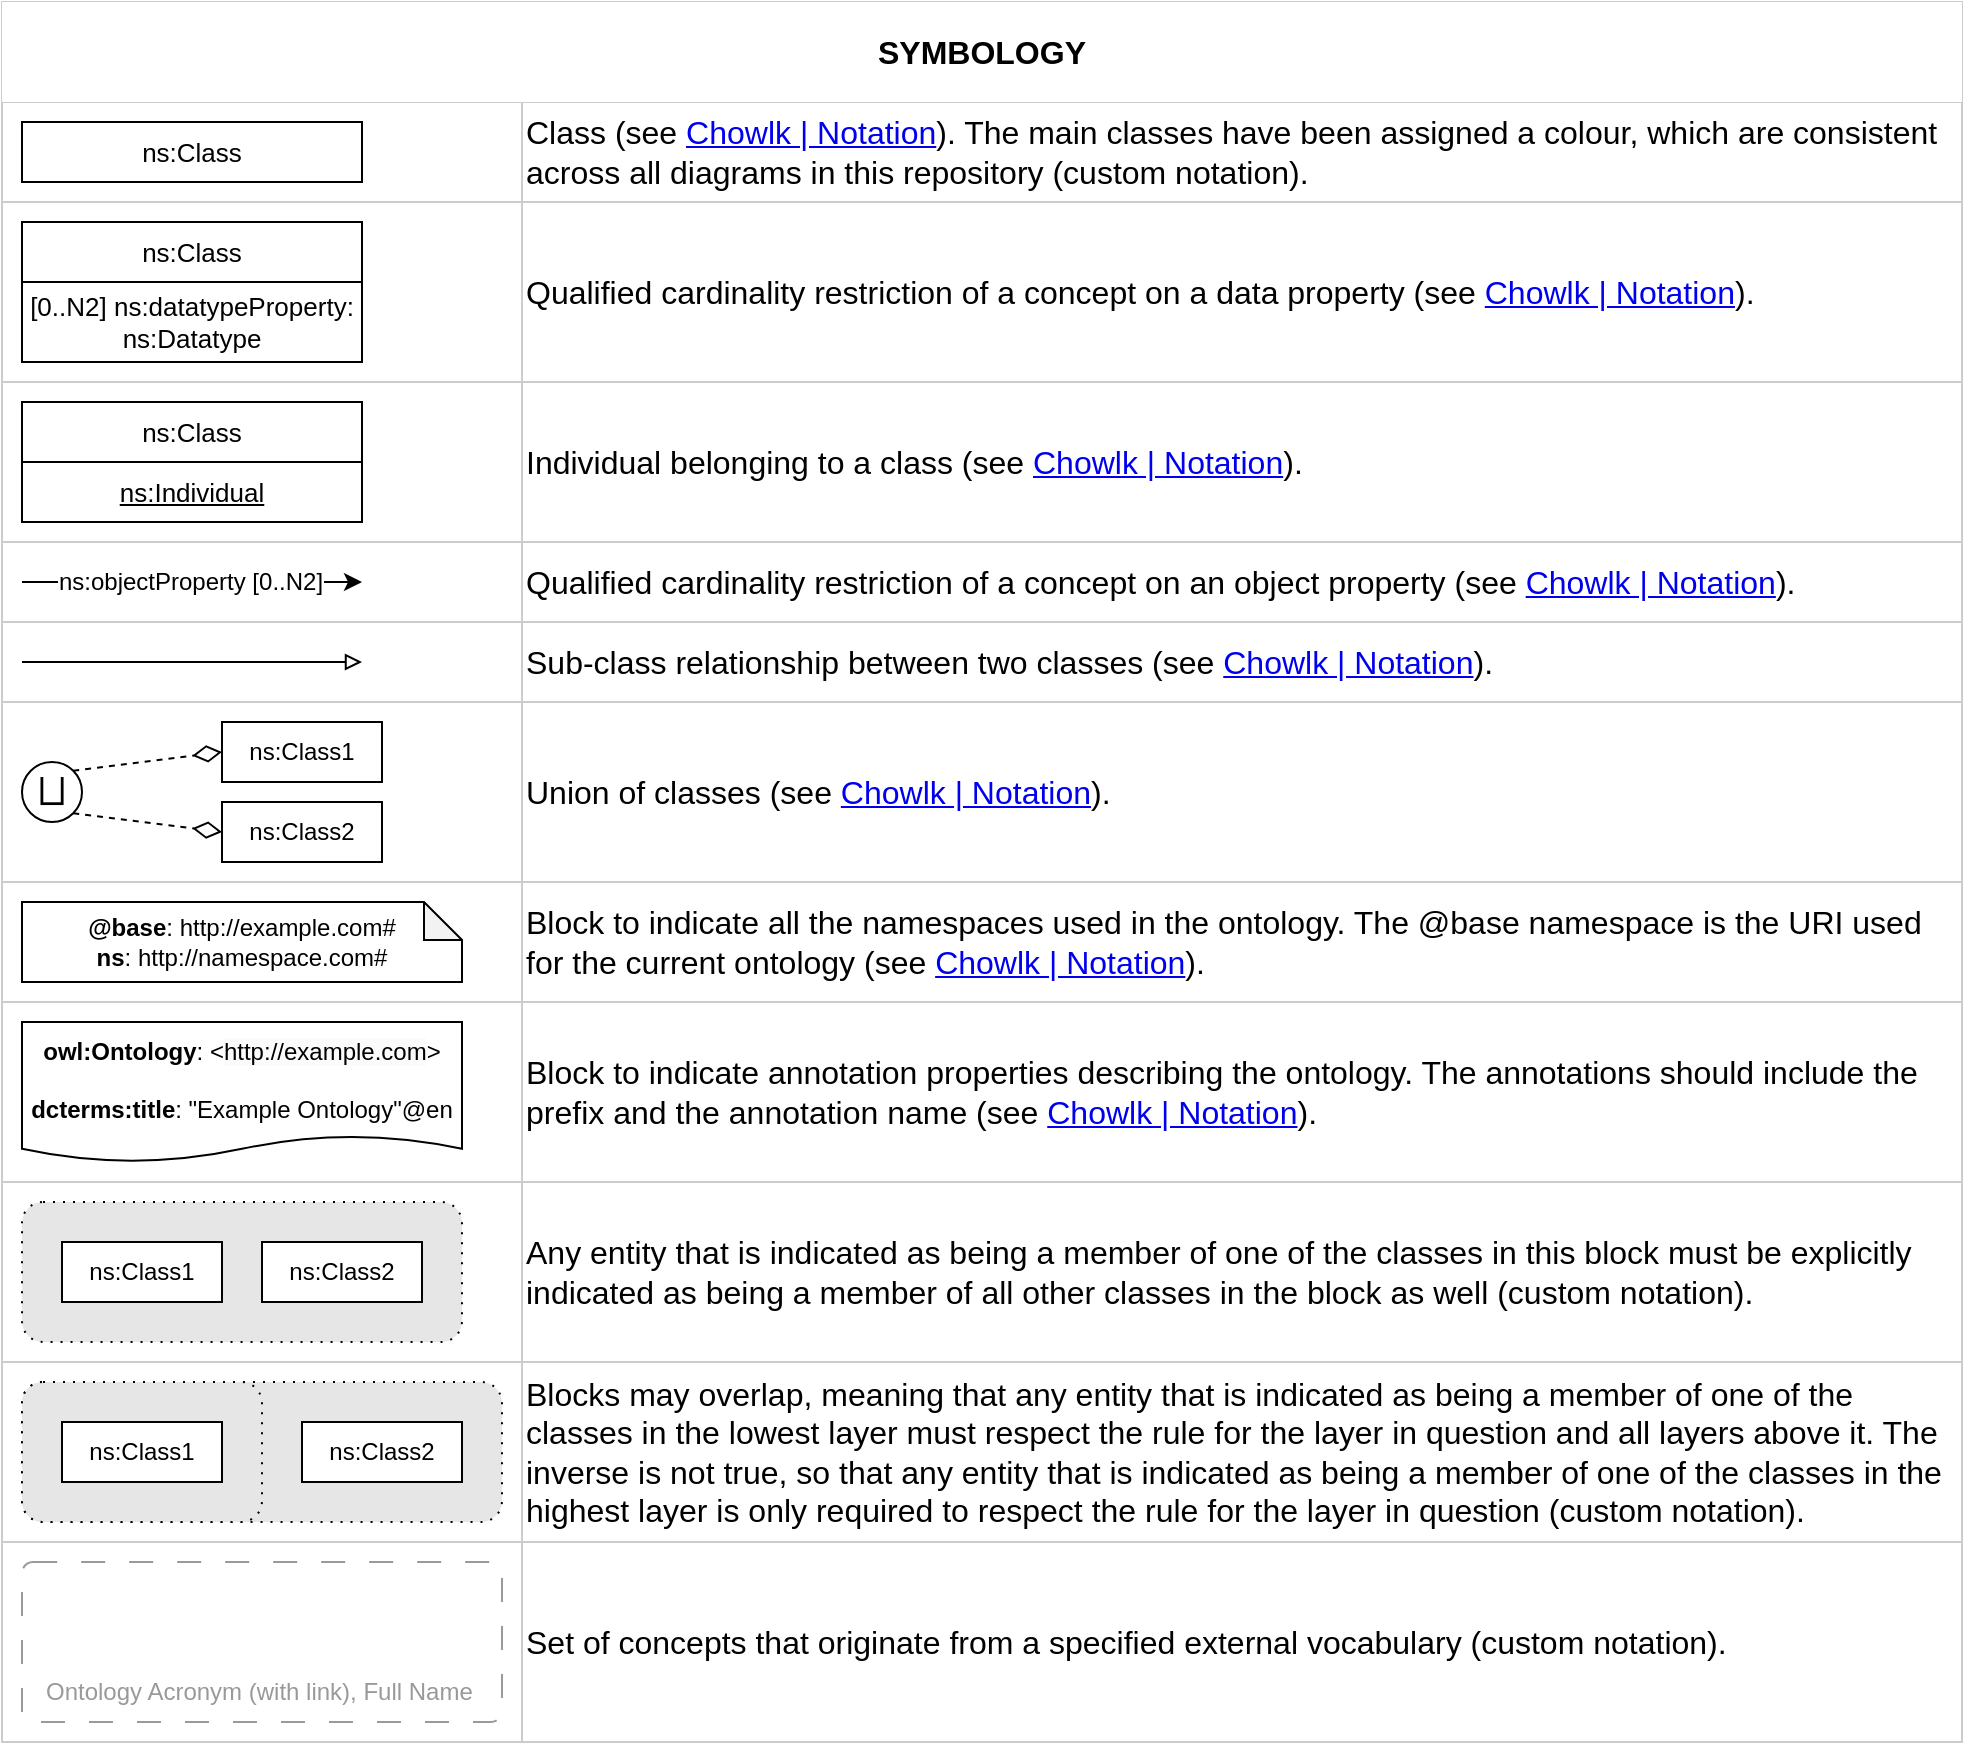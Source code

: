 <mxfile version="26.0.9">
  <diagram name="Page-1" id="Q6YgsCP4f9UI9eo_PC5J">
    <mxGraphModel dx="1434" dy="2053" grid="1" gridSize="10" guides="1" tooltips="1" connect="1" arrows="1" fold="1" page="1" pageScale="1" pageWidth="827" pageHeight="1169" math="0" shadow="0">
      <root>
        <mxCell id="0" />
        <mxCell id="1" parent="0" />
        <mxCell id="V8MGVwaTu69svF25npwr-1" value="" style="shape=table;startSize=0;container=1;collapsible=0;childLayout=tableLayout;fontSize=16;strokeColor=#CCCCCC;" parent="1" vertex="1">
          <mxGeometry x="40" y="-1120" width="980" height="870" as="geometry" />
        </mxCell>
        <mxCell id="V8MGVwaTu69svF25npwr-2" style="shape=tableRow;horizontal=0;startSize=0;swimlaneHead=0;swimlaneBody=0;strokeColor=inherit;top=0;left=0;bottom=0;right=0;collapsible=0;dropTarget=0;fillColor=default;points=[[0,0.5],[1,0.5]];portConstraint=eastwest;fontSize=16;" parent="V8MGVwaTu69svF25npwr-1" vertex="1">
          <mxGeometry width="980" height="50" as="geometry" />
        </mxCell>
        <mxCell id="V8MGVwaTu69svF25npwr-3" value="&lt;b&gt;SYMBOLOGY&lt;/b&gt;" style="shape=partialRectangle;html=1;whiteSpace=wrap;connectable=0;strokeColor=inherit;overflow=hidden;fillColor=none;top=0;left=0;bottom=0;right=0;pointerEvents=1;fontSize=16;rowspan=1;colspan=2;" parent="V8MGVwaTu69svF25npwr-2" vertex="1">
          <mxGeometry width="980" height="50" as="geometry">
            <mxRectangle width="260" height="50" as="alternateBounds" />
          </mxGeometry>
        </mxCell>
        <mxCell id="V8MGVwaTu69svF25npwr-4" style="shape=partialRectangle;html=1;whiteSpace=wrap;connectable=0;strokeColor=inherit;overflow=hidden;fillColor=none;top=0;left=0;bottom=0;right=0;pointerEvents=1;fontSize=16;align=left;" parent="V8MGVwaTu69svF25npwr-2" vertex="1" visible="0">
          <mxGeometry x="260" width="720" height="50" as="geometry">
            <mxRectangle width="720" height="50" as="alternateBounds" />
          </mxGeometry>
        </mxCell>
        <mxCell id="V8MGVwaTu69svF25npwr-5" value="" style="shape=tableRow;horizontal=0;startSize=0;swimlaneHead=0;swimlaneBody=0;strokeColor=inherit;top=0;left=0;bottom=0;right=0;collapsible=0;dropTarget=0;fillColor=none;points=[[0,0.5],[1,0.5]];portConstraint=eastwest;fontSize=16;" parent="V8MGVwaTu69svF25npwr-1" vertex="1">
          <mxGeometry y="50" width="980" height="50" as="geometry" />
        </mxCell>
        <mxCell id="V8MGVwaTu69svF25npwr-6" value="" style="shape=partialRectangle;html=1;whiteSpace=wrap;connectable=0;strokeColor=inherit;overflow=hidden;fillColor=none;top=0;left=0;bottom=0;right=0;pointerEvents=1;fontSize=16;" parent="V8MGVwaTu69svF25npwr-5" vertex="1">
          <mxGeometry width="260" height="50" as="geometry">
            <mxRectangle width="260" height="50" as="alternateBounds" />
          </mxGeometry>
        </mxCell>
        <mxCell id="V8MGVwaTu69svF25npwr-7" value="Class (see&amp;nbsp;&lt;a href=&quot;https://chowlk.linkeddata.es/notation.html&quot;&gt;Chowlk | Notation&lt;/a&gt;). The main classes have been assigned a colour, which are consistent across all diagrams in this repository (custom notation)." style="shape=partialRectangle;html=1;whiteSpace=wrap;connectable=0;strokeColor=inherit;overflow=hidden;fillColor=none;top=0;left=0;bottom=0;right=0;pointerEvents=1;fontSize=16;align=left;" parent="V8MGVwaTu69svF25npwr-5" vertex="1">
          <mxGeometry x="260" width="720" height="50" as="geometry">
            <mxRectangle width="720" height="50" as="alternateBounds" />
          </mxGeometry>
        </mxCell>
        <mxCell id="V8MGVwaTu69svF25npwr-8" value="" style="shape=tableRow;horizontal=0;startSize=0;swimlaneHead=0;swimlaneBody=0;strokeColor=inherit;top=0;left=0;bottom=0;right=0;collapsible=0;dropTarget=0;fillColor=none;points=[[0,0.5],[1,0.5]];portConstraint=eastwest;fontSize=16;" parent="V8MGVwaTu69svF25npwr-1" vertex="1">
          <mxGeometry y="100" width="980" height="90" as="geometry" />
        </mxCell>
        <mxCell id="V8MGVwaTu69svF25npwr-9" value="" style="shape=partialRectangle;html=1;whiteSpace=wrap;connectable=0;strokeColor=inherit;overflow=hidden;fillColor=none;top=0;left=0;bottom=0;right=0;pointerEvents=1;fontSize=16;" parent="V8MGVwaTu69svF25npwr-8" vertex="1">
          <mxGeometry width="260" height="90" as="geometry">
            <mxRectangle width="260" height="90" as="alternateBounds" />
          </mxGeometry>
        </mxCell>
        <mxCell id="V8MGVwaTu69svF25npwr-10" value="Qualified cardinality restriction of a concept on a data property&amp;nbsp;(see&amp;nbsp;&lt;a href=&quot;https://chowlk.linkeddata.es/notation.html&quot;&gt;Chowlk | Notation&lt;/a&gt;)." style="shape=partialRectangle;html=1;whiteSpace=wrap;connectable=0;strokeColor=inherit;overflow=hidden;fillColor=none;top=0;left=0;bottom=0;right=0;pointerEvents=1;fontSize=16;align=left;" parent="V8MGVwaTu69svF25npwr-8" vertex="1">
          <mxGeometry x="260" width="720" height="90" as="geometry">
            <mxRectangle width="720" height="90" as="alternateBounds" />
          </mxGeometry>
        </mxCell>
        <mxCell id="V8MGVwaTu69svF25npwr-11" value="" style="shape=tableRow;horizontal=0;startSize=0;swimlaneHead=0;swimlaneBody=0;strokeColor=inherit;top=0;left=0;bottom=0;right=0;collapsible=0;dropTarget=0;fillColor=none;points=[[0,0.5],[1,0.5]];portConstraint=eastwest;fontSize=16;" parent="V8MGVwaTu69svF25npwr-1" vertex="1">
          <mxGeometry y="190" width="980" height="80" as="geometry" />
        </mxCell>
        <mxCell id="V8MGVwaTu69svF25npwr-12" value="" style="shape=partialRectangle;html=1;whiteSpace=wrap;connectable=0;strokeColor=inherit;overflow=hidden;fillColor=none;top=0;left=0;bottom=0;right=0;pointerEvents=1;fontSize=16;" parent="V8MGVwaTu69svF25npwr-11" vertex="1">
          <mxGeometry width="260" height="80" as="geometry">
            <mxRectangle width="260" height="80" as="alternateBounds" />
          </mxGeometry>
        </mxCell>
        <mxCell id="V8MGVwaTu69svF25npwr-13" value="Individual belonging to a class (see&amp;nbsp;&lt;a href=&quot;https://chowlk.linkeddata.es/notation.html&quot;&gt;Chowlk | Notation&lt;/a&gt;)." style="shape=partialRectangle;html=1;whiteSpace=wrap;connectable=0;strokeColor=inherit;overflow=hidden;fillColor=none;top=0;left=0;bottom=0;right=0;pointerEvents=1;fontSize=16;align=left;" parent="V8MGVwaTu69svF25npwr-11" vertex="1">
          <mxGeometry x="260" width="720" height="80" as="geometry">
            <mxRectangle width="720" height="80" as="alternateBounds" />
          </mxGeometry>
        </mxCell>
        <mxCell id="V8MGVwaTu69svF25npwr-14" style="shape=tableRow;horizontal=0;startSize=0;swimlaneHead=0;swimlaneBody=0;strokeColor=inherit;top=0;left=0;bottom=0;right=0;collapsible=0;dropTarget=0;fillColor=none;points=[[0,0.5],[1,0.5]];portConstraint=eastwest;fontSize=16;" parent="V8MGVwaTu69svF25npwr-1" vertex="1">
          <mxGeometry y="270" width="980" height="40" as="geometry" />
        </mxCell>
        <mxCell id="V8MGVwaTu69svF25npwr-15" style="shape=partialRectangle;html=1;whiteSpace=wrap;connectable=0;strokeColor=inherit;overflow=hidden;fillColor=none;top=0;left=0;bottom=0;right=0;pointerEvents=1;fontSize=16;" parent="V8MGVwaTu69svF25npwr-14" vertex="1">
          <mxGeometry width="260" height="40" as="geometry">
            <mxRectangle width="260" height="40" as="alternateBounds" />
          </mxGeometry>
        </mxCell>
        <mxCell id="V8MGVwaTu69svF25npwr-16" value="Qualified cardinality restriction of a concept on an object property&amp;nbsp;(see&amp;nbsp;&lt;a href=&quot;https://chowlk.linkeddata.es/notation.html&quot;&gt;Chowlk | Notation&lt;/a&gt;)." style="shape=partialRectangle;html=1;whiteSpace=wrap;connectable=0;strokeColor=inherit;overflow=hidden;fillColor=none;top=0;left=0;bottom=0;right=0;pointerEvents=1;fontSize=16;align=left;" parent="V8MGVwaTu69svF25npwr-14" vertex="1">
          <mxGeometry x="260" width="720" height="40" as="geometry">
            <mxRectangle width="720" height="40" as="alternateBounds" />
          </mxGeometry>
        </mxCell>
        <mxCell id="V8MGVwaTu69svF25npwr-17" style="shape=tableRow;horizontal=0;startSize=0;swimlaneHead=0;swimlaneBody=0;strokeColor=inherit;top=0;left=0;bottom=0;right=0;collapsible=0;dropTarget=0;fillColor=none;points=[[0,0.5],[1,0.5]];portConstraint=eastwest;fontSize=16;" parent="V8MGVwaTu69svF25npwr-1" vertex="1">
          <mxGeometry y="310" width="980" height="40" as="geometry" />
        </mxCell>
        <mxCell id="V8MGVwaTu69svF25npwr-18" style="shape=partialRectangle;html=1;whiteSpace=wrap;connectable=0;strokeColor=inherit;overflow=hidden;fillColor=none;top=0;left=0;bottom=0;right=0;pointerEvents=1;fontSize=16;" parent="V8MGVwaTu69svF25npwr-17" vertex="1">
          <mxGeometry width="260" height="40" as="geometry">
            <mxRectangle width="260" height="40" as="alternateBounds" />
          </mxGeometry>
        </mxCell>
        <mxCell id="V8MGVwaTu69svF25npwr-19" value="Sub-class relationship between two classes&amp;nbsp;(see&amp;nbsp;&lt;a href=&quot;https://chowlk.linkeddata.es/notation.html&quot;&gt;Chowlk | Notation&lt;/a&gt;)." style="shape=partialRectangle;html=1;whiteSpace=wrap;connectable=0;strokeColor=inherit;overflow=hidden;fillColor=none;top=0;left=0;bottom=0;right=0;pointerEvents=1;fontSize=16;align=left;" parent="V8MGVwaTu69svF25npwr-17" vertex="1">
          <mxGeometry x="260" width="720" height="40" as="geometry">
            <mxRectangle width="720" height="40" as="alternateBounds" />
          </mxGeometry>
        </mxCell>
        <mxCell id="V8MGVwaTu69svF25npwr-20" style="shape=tableRow;horizontal=0;startSize=0;swimlaneHead=0;swimlaneBody=0;strokeColor=inherit;top=0;left=0;bottom=0;right=0;collapsible=0;dropTarget=0;fillColor=none;points=[[0,0.5],[1,0.5]];portConstraint=eastwest;fontSize=16;" parent="V8MGVwaTu69svF25npwr-1" vertex="1">
          <mxGeometry y="350" width="980" height="90" as="geometry" />
        </mxCell>
        <mxCell id="V8MGVwaTu69svF25npwr-21" style="shape=partialRectangle;html=1;whiteSpace=wrap;connectable=0;strokeColor=inherit;overflow=hidden;fillColor=none;top=0;left=0;bottom=0;right=0;pointerEvents=1;fontSize=16;" parent="V8MGVwaTu69svF25npwr-20" vertex="1">
          <mxGeometry width="260" height="90" as="geometry">
            <mxRectangle width="260" height="90" as="alternateBounds" />
          </mxGeometry>
        </mxCell>
        <mxCell id="V8MGVwaTu69svF25npwr-22" value="Union of classes&amp;nbsp;(see&amp;nbsp;&lt;a href=&quot;https://chowlk.linkeddata.es/notation.html&quot;&gt;Chowlk | Notation&lt;/a&gt;)." style="shape=partialRectangle;html=1;whiteSpace=wrap;connectable=0;strokeColor=inherit;overflow=hidden;fillColor=none;top=0;left=0;bottom=0;right=0;pointerEvents=1;fontSize=16;align=left;" parent="V8MGVwaTu69svF25npwr-20" vertex="1">
          <mxGeometry x="260" width="720" height="90" as="geometry">
            <mxRectangle width="720" height="90" as="alternateBounds" />
          </mxGeometry>
        </mxCell>
        <mxCell id="V8MGVwaTu69svF25npwr-23" style="shape=tableRow;horizontal=0;startSize=0;swimlaneHead=0;swimlaneBody=0;strokeColor=inherit;top=0;left=0;bottom=0;right=0;collapsible=0;dropTarget=0;fillColor=none;points=[[0,0.5],[1,0.5]];portConstraint=eastwest;fontSize=16;" parent="V8MGVwaTu69svF25npwr-1" vertex="1">
          <mxGeometry y="440" width="980" height="60" as="geometry" />
        </mxCell>
        <mxCell id="V8MGVwaTu69svF25npwr-24" style="shape=partialRectangle;html=1;whiteSpace=wrap;connectable=0;strokeColor=inherit;overflow=hidden;fillColor=none;top=0;left=0;bottom=0;right=0;pointerEvents=1;fontSize=16;" parent="V8MGVwaTu69svF25npwr-23" vertex="1">
          <mxGeometry width="260" height="60" as="geometry">
            <mxRectangle width="260" height="60" as="alternateBounds" />
          </mxGeometry>
        </mxCell>
        <mxCell id="V8MGVwaTu69svF25npwr-25" value="Block to indicate all the namespaces used in the ontology. The @base namespace is the URI used for the current ontology&amp;nbsp;(see&amp;nbsp;&lt;a href=&quot;https://chowlk.linkeddata.es/notation.html&quot;&gt;Chowlk | Notation&lt;/a&gt;)." style="shape=partialRectangle;html=1;whiteSpace=wrap;connectable=0;strokeColor=inherit;overflow=hidden;fillColor=none;top=0;left=0;bottom=0;right=0;pointerEvents=1;fontSize=16;align=left;" parent="V8MGVwaTu69svF25npwr-23" vertex="1">
          <mxGeometry x="260" width="720" height="60" as="geometry">
            <mxRectangle width="720" height="60" as="alternateBounds" />
          </mxGeometry>
        </mxCell>
        <mxCell id="V8MGVwaTu69svF25npwr-26" style="shape=tableRow;horizontal=0;startSize=0;swimlaneHead=0;swimlaneBody=0;strokeColor=inherit;top=0;left=0;bottom=0;right=0;collapsible=0;dropTarget=0;fillColor=none;points=[[0,0.5],[1,0.5]];portConstraint=eastwest;fontSize=16;" parent="V8MGVwaTu69svF25npwr-1" vertex="1">
          <mxGeometry y="500" width="980" height="90" as="geometry" />
        </mxCell>
        <mxCell id="V8MGVwaTu69svF25npwr-27" style="shape=partialRectangle;html=1;whiteSpace=wrap;connectable=0;strokeColor=inherit;overflow=hidden;fillColor=none;top=0;left=0;bottom=0;right=0;pointerEvents=1;fontSize=16;" parent="V8MGVwaTu69svF25npwr-26" vertex="1">
          <mxGeometry width="260" height="90" as="geometry">
            <mxRectangle width="260" height="90" as="alternateBounds" />
          </mxGeometry>
        </mxCell>
        <mxCell id="V8MGVwaTu69svF25npwr-28" value="Block to indicate annotation properties describing the ontology. The annotations should include the prefix and the annotation name&amp;nbsp;(see&amp;nbsp;&lt;a href=&quot;https://chowlk.linkeddata.es/notation.html&quot;&gt;Chowlk | Notation&lt;/a&gt;)." style="shape=partialRectangle;html=1;whiteSpace=wrap;connectable=0;strokeColor=inherit;overflow=hidden;fillColor=none;top=0;left=0;bottom=0;right=0;pointerEvents=1;fontSize=16;align=left;" parent="V8MGVwaTu69svF25npwr-26" vertex="1">
          <mxGeometry x="260" width="720" height="90" as="geometry">
            <mxRectangle width="720" height="90" as="alternateBounds" />
          </mxGeometry>
        </mxCell>
        <mxCell id="V8MGVwaTu69svF25npwr-29" style="shape=tableRow;horizontal=0;startSize=0;swimlaneHead=0;swimlaneBody=0;strokeColor=inherit;top=0;left=0;bottom=0;right=0;collapsible=0;dropTarget=0;fillColor=none;points=[[0,0.5],[1,0.5]];portConstraint=eastwest;fontSize=16;" parent="V8MGVwaTu69svF25npwr-1" vertex="1">
          <mxGeometry y="590" width="980" height="90" as="geometry" />
        </mxCell>
        <mxCell id="V8MGVwaTu69svF25npwr-30" style="shape=partialRectangle;html=1;whiteSpace=wrap;connectable=0;strokeColor=inherit;overflow=hidden;fillColor=none;top=0;left=0;bottom=0;right=0;pointerEvents=1;fontSize=16;" parent="V8MGVwaTu69svF25npwr-29" vertex="1">
          <mxGeometry width="260" height="90" as="geometry">
            <mxRectangle width="260" height="90" as="alternateBounds" />
          </mxGeometry>
        </mxCell>
        <mxCell id="V8MGVwaTu69svF25npwr-31" value="Any entity that is indicated as being a member of one of the classes in this block must be explicitly indicated as being a member of all other classes in the block as well (custom notation)." style="shape=partialRectangle;html=1;whiteSpace=wrap;connectable=0;strokeColor=inherit;overflow=hidden;fillColor=none;top=0;left=0;bottom=0;right=0;pointerEvents=1;fontSize=16;align=left;" parent="V8MGVwaTu69svF25npwr-29" vertex="1">
          <mxGeometry x="260" width="720" height="90" as="geometry">
            <mxRectangle width="720" height="90" as="alternateBounds" />
          </mxGeometry>
        </mxCell>
        <mxCell id="V8MGVwaTu69svF25npwr-32" style="shape=tableRow;horizontal=0;startSize=0;swimlaneHead=0;swimlaneBody=0;strokeColor=inherit;top=0;left=0;bottom=0;right=0;collapsible=0;dropTarget=0;fillColor=none;points=[[0,0.5],[1,0.5]];portConstraint=eastwest;fontSize=16;" parent="V8MGVwaTu69svF25npwr-1" vertex="1">
          <mxGeometry y="680" width="980" height="90" as="geometry" />
        </mxCell>
        <mxCell id="V8MGVwaTu69svF25npwr-33" style="shape=partialRectangle;html=1;whiteSpace=wrap;connectable=0;strokeColor=inherit;overflow=hidden;fillColor=none;top=0;left=0;bottom=0;right=0;pointerEvents=1;fontSize=16;" parent="V8MGVwaTu69svF25npwr-32" vertex="1">
          <mxGeometry width="260" height="90" as="geometry">
            <mxRectangle width="260" height="90" as="alternateBounds" />
          </mxGeometry>
        </mxCell>
        <mxCell id="V8MGVwaTu69svF25npwr-34" value="Blocks may overlap, meaning that any entity that is indicated as being a member of one of the classes&amp;nbsp;in the lowest layer must respect the rule for the layer in question and all layers above it. The inverse is not true, so that any entity that is indicated as being a member of one of the classes&amp;nbsp;in the highest layer is only required to respect the rule for the layer in question&amp;nbsp;(custom notation)." style="shape=partialRectangle;html=1;whiteSpace=wrap;connectable=0;strokeColor=inherit;overflow=hidden;fillColor=none;top=0;left=0;bottom=0;right=0;pointerEvents=1;fontSize=16;align=left;" parent="V8MGVwaTu69svF25npwr-32" vertex="1">
          <mxGeometry x="260" width="720" height="90" as="geometry">
            <mxRectangle width="720" height="90" as="alternateBounds" />
          </mxGeometry>
        </mxCell>
        <mxCell id="V8MGVwaTu69svF25npwr-35" style="shape=tableRow;horizontal=0;startSize=0;swimlaneHead=0;swimlaneBody=0;strokeColor=inherit;top=0;left=0;bottom=0;right=0;collapsible=0;dropTarget=0;fillColor=none;points=[[0,0.5],[1,0.5]];portConstraint=eastwest;fontSize=16;" parent="V8MGVwaTu69svF25npwr-1" vertex="1">
          <mxGeometry y="770" width="980" height="100" as="geometry" />
        </mxCell>
        <mxCell id="V8MGVwaTu69svF25npwr-36" style="shape=partialRectangle;html=1;whiteSpace=wrap;connectable=0;strokeColor=inherit;overflow=hidden;fillColor=none;top=0;left=0;bottom=0;right=0;pointerEvents=1;fontSize=16;" parent="V8MGVwaTu69svF25npwr-35" vertex="1">
          <mxGeometry width="260" height="100" as="geometry">
            <mxRectangle width="260" height="100" as="alternateBounds" />
          </mxGeometry>
        </mxCell>
        <mxCell id="V8MGVwaTu69svF25npwr-37" value="Set of concepts that originate from a specified external vocabulary (custom notation)." style="shape=partialRectangle;html=1;whiteSpace=wrap;connectable=0;strokeColor=inherit;overflow=hidden;fillColor=none;top=0;left=0;bottom=0;right=0;pointerEvents=1;fontSize=16;align=left;" parent="V8MGVwaTu69svF25npwr-35" vertex="1">
          <mxGeometry x="260" width="720" height="100" as="geometry">
            <mxRectangle width="720" height="100" as="alternateBounds" />
          </mxGeometry>
        </mxCell>
        <mxCell id="V8MGVwaTu69svF25npwr-41" value="ns:Class" style="rounded=0;whiteSpace=wrap;html=1;strokeWidth=1;fontStyle=0;fontSize=13;verticalAlign=middle;" parent="1" vertex="1">
          <mxGeometry x="50" y="-1060" width="170" height="30" as="geometry" />
        </mxCell>
        <mxCell id="V8MGVwaTu69svF25npwr-42" value="&lt;u&gt;ns:Individual&lt;/u&gt;" style="rounded=0;whiteSpace=wrap;html=1;strokeWidth=1;fontStyle=0;fontSize=13;verticalAlign=middle;" parent="1" vertex="1">
          <mxGeometry x="50" y="-890" width="170" height="30" as="geometry" />
        </mxCell>
        <mxCell id="V8MGVwaTu69svF25npwr-44" value="ns:Class" style="rounded=0;whiteSpace=wrap;html=1;strokeWidth=1;fontStyle=0;fontSize=13;verticalAlign=middle;" parent="1" vertex="1">
          <mxGeometry x="50" y="-1010" width="170" height="30" as="geometry" />
        </mxCell>
        <mxCell id="V8MGVwaTu69svF25npwr-45" value="[0..N2] ns:datatypeProperty: ns:Datatype" style="rounded=0;whiteSpace=wrap;html=1;strokeWidth=1;fontStyle=0;fontSize=13;verticalAlign=middle;" parent="1" vertex="1">
          <mxGeometry x="50" y="-980" width="170" height="40" as="geometry" />
        </mxCell>
        <mxCell id="V8MGVwaTu69svF25npwr-50" style="edgeStyle=orthogonalEdgeStyle;rounded=0;orthogonalLoop=1;jettySize=auto;html=1;endArrow=block;endFill=0;jumpStyle=arc;" parent="1" edge="1">
          <mxGeometry relative="1" as="geometry">
            <mxPoint x="50" y="-790" as="sourcePoint" />
            <mxPoint x="220" y="-790" as="targetPoint" />
          </mxGeometry>
        </mxCell>
        <mxCell id="V8MGVwaTu69svF25npwr-51" style="edgeStyle=orthogonalEdgeStyle;rounded=0;orthogonalLoop=1;jettySize=auto;html=1;jumpStyle=arc;" parent="1" edge="1">
          <mxGeometry relative="1" as="geometry">
            <mxPoint x="50" y="-830" as="sourcePoint" />
            <mxPoint x="220" y="-830" as="targetPoint" />
          </mxGeometry>
        </mxCell>
        <mxCell id="V8MGVwaTu69svF25npwr-52" value="&lt;font style=&quot;font-size: 12px;&quot;&gt;ns:objectProperty [0..N2]&lt;/font&gt;" style="edgeLabel;html=1;align=center;verticalAlign=middle;resizable=0;points=[];" parent="V8MGVwaTu69svF25npwr-51" vertex="1" connectable="0">
          <mxGeometry x="0.195" relative="1" as="geometry">
            <mxPoint x="-18" as="offset" />
          </mxGeometry>
        </mxCell>
        <mxCell id="V8MGVwaTu69svF25npwr-59" value="ns:Class" style="rounded=0;whiteSpace=wrap;html=1;strokeWidth=1;fontStyle=0;fontSize=13;verticalAlign=middle;" parent="1" vertex="1">
          <mxGeometry x="50" y="-920" width="170" height="30" as="geometry" />
        </mxCell>
        <mxCell id="V8MGVwaTu69svF25npwr-61" value="" style="rounded=1;whiteSpace=wrap;html=1;snapToPoint=1;points=[[0.1,0],[0.2,0],[0.3,0],[0.4,0],[0.5,0],[0.6,0],[0.7,0],[0.8,0],[0.9,0],[0,0.1],[0,0.3],[0,0.5],[0,0.7],[0,0.9],[0.1,1],[0.2,1],[0.3,1],[0.4,1],[0.5,1],[0.6,1],[0.7,1],[0.8,1],[0.9,1],[1,0.1],[1,0.3],[1,0.5],[1,0.7],[1,0.9]];fillColor=#E6E6E6;dashed=1;dashPattern=1 4;" parent="1" vertex="1">
          <mxGeometry x="50" y="-520" width="220" height="70" as="geometry" />
        </mxCell>
        <mxCell id="V8MGVwaTu69svF25npwr-63" value="" style="rounded=1;whiteSpace=wrap;html=1;snapToPoint=1;points=[[0.1,0],[0.2,0],[0.3,0],[0.4,0],[0.5,0],[0.6,0],[0.7,0],[0.8,0],[0.9,0],[0,0.1],[0,0.3],[0,0.5],[0,0.7],[0,0.9],[0.1,1],[0.2,1],[0.3,1],[0.4,1],[0.5,1],[0.6,1],[0.7,1],[0.8,1],[0.9,1],[1,0.1],[1,0.3],[1,0.5],[1,0.7],[1,0.9]];fillColor=none;dashed=1;dashPattern=12 12;strokeColor=#999999;arcSize=7;" parent="1" vertex="1">
          <mxGeometry x="50" y="-340" width="240" height="80" as="geometry" />
        </mxCell>
        <mxCell id="V8MGVwaTu69svF25npwr-64" value="&lt;div&gt;Ontology Acronym (with link), Full Name&lt;/div&gt;" style="text;html=1;align=left;verticalAlign=middle;resizable=0;points=[];autosize=1;strokeColor=none;fillColor=none;fontColor=#999999;" parent="1" vertex="1">
          <mxGeometry x="60" y="-290" width="240" height="30" as="geometry" />
        </mxCell>
        <mxCell id="V8MGVwaTu69svF25npwr-65" value="ns:Class2" style="rounded=0;whiteSpace=wrap;html=1;snapToPoint=1;points=[[0.1,0],[0.2,0],[0.3,0],[0.4,0],[0.5,0],[0.6,0],[0.7,0],[0.8,0],[0.9,0],[0,0.1],[0,0.3],[0,0.5],[0,0.7],[0,0.9],[0.1,1],[0.2,1],[0.3,1],[0.4,1],[0.5,1],[0.6,1],[0.7,1],[0.8,1],[0.9,1],[1,0.1],[1,0.3],[1,0.5],[1,0.7],[1,0.9]];" parent="1" vertex="1">
          <mxGeometry x="150" y="-720" width="80" height="30" as="geometry" />
        </mxCell>
        <mxCell id="V8MGVwaTu69svF25npwr-66" value="ns:Class1" style="rounded=0;whiteSpace=wrap;html=1;snapToPoint=1;points=[[0.1,0],[0.2,0],[0.3,0],[0.4,0],[0.5,0],[0.6,0],[0.7,0],[0.8,0],[0.9,0],[0,0.1],[0,0.3],[0,0.5],[0,0.7],[0,0.9],[0.1,1],[0.2,1],[0.3,1],[0.4,1],[0.5,1],[0.6,1],[0.7,1],[0.8,1],[0.9,1],[1,0.1],[1,0.3],[1,0.5],[1,0.7],[1,0.9]];" parent="1" vertex="1">
          <mxGeometry x="150" y="-760" width="80" height="30" as="geometry" />
        </mxCell>
        <mxCell id="V8MGVwaTu69svF25npwr-67" value="" style="group" parent="1" vertex="1" connectable="0">
          <mxGeometry x="50" y="-740" width="30" height="30" as="geometry" />
        </mxCell>
        <mxCell id="V8MGVwaTu69svF25npwr-68" value="&lt;span class=&quot;st&quot;&gt;⨆&lt;/span&gt;" style="ellipse;whiteSpace=wrap;html=1;aspect=fixed;fontSize=17;" parent="V8MGVwaTu69svF25npwr-67" vertex="1">
          <mxGeometry width="30" height="30" as="geometry" />
        </mxCell>
        <mxCell id="V8MGVwaTu69svF25npwr-69" value="" style="endArrow=diamondThin;endSize=12;html=1;fontColor=#000099;exitX=1;exitY=0;exitDx=0;exitDy=0;endFill=0;dashed=1;entryX=0;entryY=0.5;entryDx=0;entryDy=0;arcSize=0;rounded=0;" parent="1" source="V8MGVwaTu69svF25npwr-68" target="V8MGVwaTu69svF25npwr-66" edge="1">
          <mxGeometry width="50" height="50" relative="1" as="geometry">
            <mxPoint x="-112" y="-675" as="sourcePoint" />
            <mxPoint x="103" y="-710" as="targetPoint" />
          </mxGeometry>
        </mxCell>
        <mxCell id="V8MGVwaTu69svF25npwr-70" value="" style="endArrow=diamondThin;endSize=12;html=1;fontColor=#000099;exitX=1;exitY=1;exitDx=0;exitDy=0;endFill=0;dashed=1;entryX=0;entryY=0.5;entryDx=0;entryDy=0;arcSize=0;rounded=0;" parent="1" source="V8MGVwaTu69svF25npwr-68" target="V8MGVwaTu69svF25npwr-65" edge="1">
          <mxGeometry width="50" height="50" relative="1" as="geometry">
            <mxPoint x="71.607" y="-685.607" as="sourcePoint" />
            <mxPoint x="103" y="-590" as="targetPoint" />
          </mxGeometry>
        </mxCell>
        <mxCell id="V8MGVwaTu69svF25npwr-71" value="&lt;div&gt;&lt;b&gt;@base&lt;/b&gt;: http://example.com#&lt;/div&gt;&lt;div&gt;&lt;b&gt;ns&lt;/b&gt;:&amp;nbsp;&lt;span style=&quot;background-color: transparent; color: light-dark(rgb(0, 0, 0), rgb(255, 255, 255));&quot;&gt;http://namespace.com#&lt;/span&gt;&lt;/div&gt;" style="shape=note;whiteSpace=wrap;html=1;backgroundOutline=1;darkOpacity=0.05;size=19;" parent="1" vertex="1">
          <mxGeometry x="50" y="-670" width="220" height="40" as="geometry" />
        </mxCell>
        <mxCell id="V8MGVwaTu69svF25npwr-72" value="&lt;div&gt;&lt;b style=&quot;border-color: var(--border-color);&quot;&gt;owl:Ontology&lt;/b&gt;: &amp;lt;&lt;span style=&quot;background-color: rgb(251, 251, 251);&quot;&gt;http://example.com&lt;/span&gt;&lt;span style=&quot;background-color: light-dark(rgb(255, 255, 255), rgb(18, 18, 18)); color: light-dark(rgb(0, 0, 0), rgb(237, 237, 237));&quot;&gt;&amp;gt;&lt;/span&gt;&lt;/div&gt;&lt;div&gt;&lt;b&gt;&lt;br&gt;&lt;/b&gt;&lt;/div&gt;&lt;div&gt;&lt;b&gt;dcterms:title&lt;/b&gt;: &quot;Example Ontology&quot;@en&lt;br&gt;&lt;/div&gt;" style="shape=document;whiteSpace=wrap;html=1;boundedLbl=1;labelBackgroundColor=#ffffff;strokeColor=#000000;fontSize=12;fontColor=#000000;size=0.188;" parent="1" vertex="1">
          <mxGeometry x="50" y="-610" width="220" height="70" as="geometry" />
        </mxCell>
        <mxCell id="V8MGVwaTu69svF25npwr-77" value="ns:Class1" style="rounded=0;whiteSpace=wrap;html=1;snapToPoint=1;points=[[0.1,0],[0.2,0],[0.3,0],[0.4,0],[0.5,0],[0.6,0],[0.7,0],[0.8,0],[0.9,0],[0,0.1],[0,0.3],[0,0.5],[0,0.7],[0,0.9],[0.1,1],[0.2,1],[0.3,1],[0.4,1],[0.5,1],[0.6,1],[0.7,1],[0.8,1],[0.9,1],[1,0.1],[1,0.3],[1,0.5],[1,0.7],[1,0.9]];" parent="1" vertex="1">
          <mxGeometry x="70" y="-500" width="80" height="30" as="geometry" />
        </mxCell>
        <mxCell id="V8MGVwaTu69svF25npwr-78" value="ns:Class2" style="rounded=0;whiteSpace=wrap;html=1;snapToPoint=1;points=[[0.1,0],[0.2,0],[0.3,0],[0.4,0],[0.5,0],[0.6,0],[0.7,0],[0.8,0],[0.9,0],[0,0.1],[0,0.3],[0,0.5],[0,0.7],[0,0.9],[0.1,1],[0.2,1],[0.3,1],[0.4,1],[0.5,1],[0.6,1],[0.7,1],[0.8,1],[0.9,1],[1,0.1],[1,0.3],[1,0.5],[1,0.7],[1,0.9]];" parent="1" vertex="1">
          <mxGeometry x="170" y="-500" width="80" height="30" as="geometry" />
        </mxCell>
        <mxCell id="V8MGVwaTu69svF25npwr-79" value="" style="rounded=1;whiteSpace=wrap;html=1;snapToPoint=1;points=[[0.1,0],[0.2,0],[0.3,0],[0.4,0],[0.5,0],[0.6,0],[0.7,0],[0.8,0],[0.9,0],[0,0.1],[0,0.3],[0,0.5],[0,0.7],[0,0.9],[0.1,1],[0.2,1],[0.3,1],[0.4,1],[0.5,1],[0.6,1],[0.7,1],[0.8,1],[0.9,1],[1,0.1],[1,0.3],[1,0.5],[1,0.7],[1,0.9]];fillColor=#E6E6E6;dashed=1;dashPattern=1 4;" parent="1" vertex="1">
          <mxGeometry x="50" y="-430" width="240" height="70" as="geometry" />
        </mxCell>
        <mxCell id="V8MGVwaTu69svF25npwr-82" value="" style="rounded=1;whiteSpace=wrap;html=1;snapToPoint=1;points=[[0.1,0],[0.2,0],[0.3,0],[0.4,0],[0.5,0],[0.6,0],[0.7,0],[0.8,0],[0.9,0],[0,0.1],[0,0.3],[0,0.5],[0,0.7],[0,0.9],[0.1,1],[0.2,1],[0.3,1],[0.4,1],[0.5,1],[0.6,1],[0.7,1],[0.8,1],[0.9,1],[1,0.1],[1,0.3],[1,0.5],[1,0.7],[1,0.9]];fillColor=#E6E6E6;dashed=1;dashPattern=1 4;" parent="1" vertex="1">
          <mxGeometry x="50" y="-430" width="120" height="70" as="geometry" />
        </mxCell>
        <mxCell id="V8MGVwaTu69svF25npwr-80" value="ns:Class1" style="rounded=0;whiteSpace=wrap;html=1;snapToPoint=1;points=[[0.1,0],[0.2,0],[0.3,0],[0.4,0],[0.5,0],[0.6,0],[0.7,0],[0.8,0],[0.9,0],[0,0.1],[0,0.3],[0,0.5],[0,0.7],[0,0.9],[0.1,1],[0.2,1],[0.3,1],[0.4,1],[0.5,1],[0.6,1],[0.7,1],[0.8,1],[0.9,1],[1,0.1],[1,0.3],[1,0.5],[1,0.7],[1,0.9]];" parent="1" vertex="1">
          <mxGeometry x="70" y="-410" width="80" height="30" as="geometry" />
        </mxCell>
        <mxCell id="V8MGVwaTu69svF25npwr-81" value="ns:Class2" style="rounded=0;whiteSpace=wrap;html=1;snapToPoint=1;points=[[0.1,0],[0.2,0],[0.3,0],[0.4,0],[0.5,0],[0.6,0],[0.7,0],[0.8,0],[0.9,0],[0,0.1],[0,0.3],[0,0.5],[0,0.7],[0,0.9],[0.1,1],[0.2,1],[0.3,1],[0.4,1],[0.5,1],[0.6,1],[0.7,1],[0.8,1],[0.9,1],[1,0.1],[1,0.3],[1,0.5],[1,0.7],[1,0.9]];" parent="1" vertex="1">
          <mxGeometry x="190" y="-410" width="80" height="30" as="geometry" />
        </mxCell>
      </root>
    </mxGraphModel>
  </diagram>
</mxfile>
